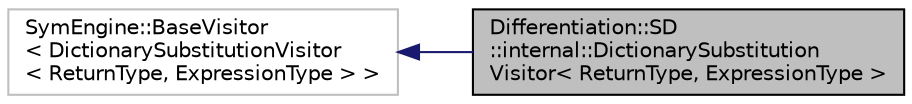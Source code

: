 digraph "Differentiation::SD::internal::DictionarySubstitutionVisitor&lt; ReturnType, ExpressionType &gt;"
{
 // LATEX_PDF_SIZE
  edge [fontname="Helvetica",fontsize="10",labelfontname="Helvetica",labelfontsize="10"];
  node [fontname="Helvetica",fontsize="10",shape=record];
  rankdir="LR";
  Node1 [label="Differentiation::SD\l::internal::DictionarySubstitution\lVisitor\< ReturnType, ExpressionType \>",height=0.2,width=0.4,color="black", fillcolor="grey75", style="filled", fontcolor="black",tooltip=" "];
  Node2 -> Node1 [dir="back",color="midnightblue",fontsize="10",style="solid",fontname="Helvetica"];
  Node2 [label="SymEngine::BaseVisitor\l\< DictionarySubstitutionVisitor\l\< ReturnType, ExpressionType \> \>",height=0.2,width=0.4,color="grey75", fillcolor="white", style="filled",tooltip=" "];
}
